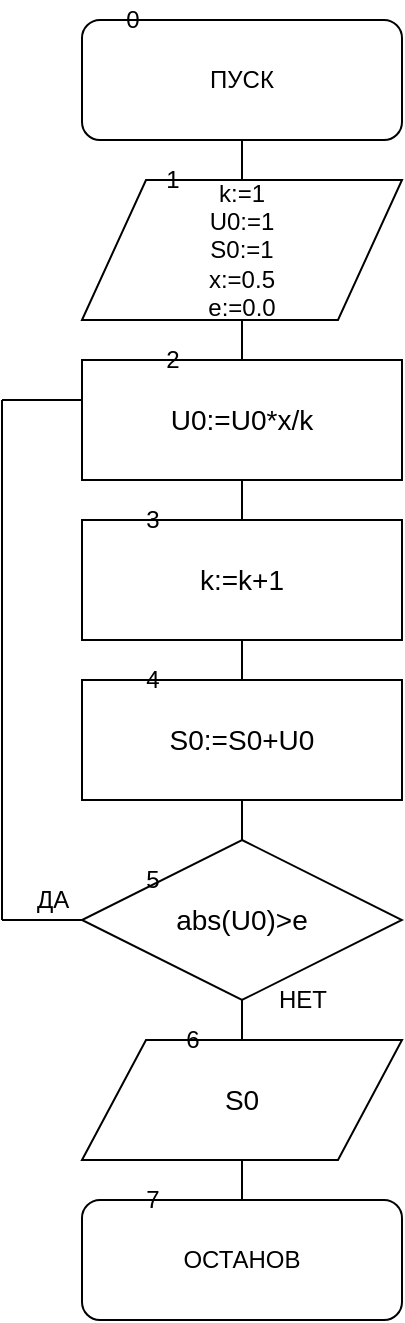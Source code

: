 <mxfile version="12.3.7" type="device" pages="1"><diagram id="yH71NfCZlAfo-fDzexQo" name="Page-1"><mxGraphModel dx="1220" dy="723" grid="1" gridSize="10" guides="1" tooltips="1" connect="1" arrows="1" fold="1" page="1" pageScale="1" pageWidth="827" pageHeight="1169" math="0" shadow="0"><root><mxCell id="0"/><mxCell id="1" parent="0"/><mxCell id="Sb4yW67kby4v-cNncqOI-4" value="" style="endArrow=none;html=1;entryX=0.5;entryY=1;entryDx=0;entryDy=0;exitX=0.5;exitY=0;exitDx=0;exitDy=0;" edge="1" parent="1" source="JGf3C66SoC4WzDraEPfs-2" target="JGf3C66SoC4WzDraEPfs-1"><mxGeometry width="50" height="50" relative="1" as="geometry"><mxPoint x="360" y="160" as="sourcePoint"/><mxPoint x="410" y="110" as="targetPoint"/></mxGeometry></mxCell><mxCell id="JGf3C66SoC4WzDraEPfs-1" value="&lt;font style=&quot;vertical-align: inherit&quot;&gt;&lt;font style=&quot;vertical-align: inherit&quot;&gt;ПУСК&lt;/font&gt;&lt;/font&gt;" style="rounded=1;whiteSpace=wrap;html=1;" parent="1" vertex="1"><mxGeometry x="160" y="20" width="160" height="60" as="geometry"/></mxCell><mxCell id="JGf3C66SoC4WzDraEPfs-2" value="&lt;font style=&quot;vertical-align: inherit&quot;&gt;&lt;font style=&quot;vertical-align: inherit&quot;&gt;ОСТАНОВ&lt;/font&gt;&lt;/font&gt;" style="rounded=1;whiteSpace=wrap;html=1;" parent="1" vertex="1"><mxGeometry x="160" y="610" width="160" height="60" as="geometry"/></mxCell><mxCell id="JGf3C66SoC4WzDraEPfs-3" value="&lt;div&gt;k:=1&lt;/div&gt;&lt;div&gt;U0:=1&lt;/div&gt;&lt;div&gt;S0:=1&lt;/div&gt;&lt;div&gt;x:=0.5&lt;/div&gt;&lt;div&gt;e:=0.0&lt;/div&gt;" style="shape=parallelogram;perimeter=parallelogramPerimeter;whiteSpace=wrap;html=1;" parent="1" vertex="1"><mxGeometry x="160" y="100" width="160" height="70" as="geometry"/></mxCell><mxCell id="JGf3C66SoC4WzDraEPfs-5" value="&lt;font style=&quot;font-size: 14px&quot;&gt;U0:=U0*x/k&lt;/font&gt;" style="rounded=0;whiteSpace=wrap;html=1;" parent="1" vertex="1"><mxGeometry x="160" y="190" width="160" height="60" as="geometry"/></mxCell><mxCell id="JGf3C66SoC4WzDraEPfs-8" value="&lt;font style=&quot;font-size: 14px&quot;&gt;abs(U0)&amp;gt;e&lt;/font&gt;" style="rhombus;whiteSpace=wrap;html=1;" parent="1" vertex="1"><mxGeometry x="160" y="430" width="160" height="80" as="geometry"/></mxCell><mxCell id="JGf3C66SoC4WzDraEPfs-10" value="НЕТ" style="text;html=1;align=center;verticalAlign=middle;resizable=0;points=[];;autosize=1;" parent="1" vertex="1"><mxGeometry x="250" y="500" width="40" height="20" as="geometry"/></mxCell><mxCell id="JGf3C66SoC4WzDraEPfs-11" value="" style="endArrow=none;html=1;entryX=0;entryY=0.5;entryDx=0;entryDy=0;" parent="1" edge="1"><mxGeometry width="50" height="50" relative="1" as="geometry"><mxPoint x="120" y="470" as="sourcePoint"/><mxPoint x="160" y="470" as="targetPoint"/></mxGeometry></mxCell><mxCell id="JGf3C66SoC4WzDraEPfs-12" value="" style="endArrow=none;html=1;" parent="1" edge="1"><mxGeometry width="50" height="50" relative="1" as="geometry"><mxPoint x="120" y="210" as="sourcePoint"/><mxPoint x="120" y="470" as="targetPoint"/></mxGeometry></mxCell><mxCell id="JGf3C66SoC4WzDraEPfs-13" value="" style="endArrow=none;html=1;entryX=0;entryY=0.5;entryDx=0;entryDy=0;" parent="1" edge="1"><mxGeometry width="50" height="50" relative="1" as="geometry"><mxPoint x="120" y="210" as="sourcePoint"/><mxPoint x="160" y="210" as="targetPoint"/></mxGeometry></mxCell><mxCell id="JGf3C66SoC4WzDraEPfs-14" value="ДА" style="text;html=1;align=center;verticalAlign=middle;resizable=0;points=[];;autosize=1;" parent="1" vertex="1"><mxGeometry x="130" y="450" width="30" height="20" as="geometry"/></mxCell><mxCell id="JGf3C66SoC4WzDraEPfs-15" value="0" style="text;html=1;align=center;verticalAlign=middle;resizable=0;points=[];;autosize=1;" parent="1" vertex="1"><mxGeometry x="175" y="10" width="20" height="20" as="geometry"/></mxCell><mxCell id="Sb4yW67kby4v-cNncqOI-1" value="&lt;font style=&quot;font-size: 14px&quot;&gt;k:=k+1&lt;/font&gt;" style="rounded=0;whiteSpace=wrap;html=1;" vertex="1" parent="1"><mxGeometry x="160" y="270" width="160" height="60" as="geometry"/></mxCell><mxCell id="Sb4yW67kby4v-cNncqOI-2" value="&lt;font style=&quot;font-size: 14px&quot;&gt;S0:=S0+U0&lt;/font&gt;" style="rounded=0;whiteSpace=wrap;html=1;" vertex="1" parent="1"><mxGeometry x="160" y="350" width="160" height="60" as="geometry"/></mxCell><mxCell id="Sb4yW67kby4v-cNncqOI-3" value="&lt;font style=&quot;font-size: 14px&quot;&gt;S0&lt;/font&gt;" style="shape=parallelogram;perimeter=parallelogramPerimeter;whiteSpace=wrap;html=1;" vertex="1" parent="1"><mxGeometry x="160" y="530" width="160" height="60" as="geometry"/></mxCell><mxCell id="Sb4yW67kby4v-cNncqOI-5" value="1" style="text;html=1;align=center;verticalAlign=middle;resizable=0;points=[];;autosize=1;" vertex="1" parent="1"><mxGeometry x="195" y="90" width="20" height="20" as="geometry"/></mxCell><mxCell id="Sb4yW67kby4v-cNncqOI-6" value="2" style="text;html=1;align=center;verticalAlign=middle;resizable=0;points=[];;autosize=1;" vertex="1" parent="1"><mxGeometry x="195" y="180" width="20" height="20" as="geometry"/></mxCell><mxCell id="Sb4yW67kby4v-cNncqOI-7" value="3" style="text;html=1;align=center;verticalAlign=middle;resizable=0;points=[];;autosize=1;" vertex="1" parent="1"><mxGeometry x="185" y="260" width="20" height="20" as="geometry"/></mxCell><mxCell id="Sb4yW67kby4v-cNncqOI-8" value="4" style="text;html=1;align=center;verticalAlign=middle;resizable=0;points=[];;autosize=1;" vertex="1" parent="1"><mxGeometry x="185" y="340" width="20" height="20" as="geometry"/></mxCell><mxCell id="Sb4yW67kby4v-cNncqOI-9" value="5" style="text;html=1;align=center;verticalAlign=middle;resizable=0;points=[];;autosize=1;" vertex="1" parent="1"><mxGeometry x="185" y="440" width="20" height="20" as="geometry"/></mxCell><mxCell id="Sb4yW67kby4v-cNncqOI-10" value="6" style="text;html=1;align=center;verticalAlign=middle;resizable=0;points=[];;autosize=1;" vertex="1" parent="1"><mxGeometry x="205" y="520" width="20" height="20" as="geometry"/></mxCell><mxCell id="Sb4yW67kby4v-cNncqOI-11" value="7" style="text;html=1;align=center;verticalAlign=middle;resizable=0;points=[];;autosize=1;" vertex="1" parent="1"><mxGeometry x="185" y="600" width="20" height="20" as="geometry"/></mxCell></root></mxGraphModel></diagram></mxfile>